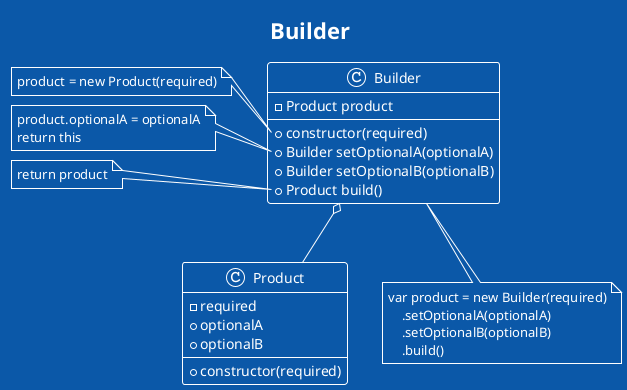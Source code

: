 @startuml Builder
title Builder
!theme amiga

class Product {
  - required
  + optionalA
  + optionalB
  + constructor(required)
}

class Builder {
  - Product product
  + constructor(required)
  + Builder setOptionalA(optionalA)
  + Builder setOptionalB(optionalB)
  + Product build()
}

note left of Builder::constructor
  product = new Product(required)
end note

note left of Builder::setOptionalA
  product.optionalA = optionalA
  return this
end note

note left of Builder::build
  return product
end note

note bottom of Builder
  var product = new Builder(required)
      .setOptionalA(optionalA)
      .setOptionalB(optionalB)
      .build()
end note

Builder o-- Product
@enduml